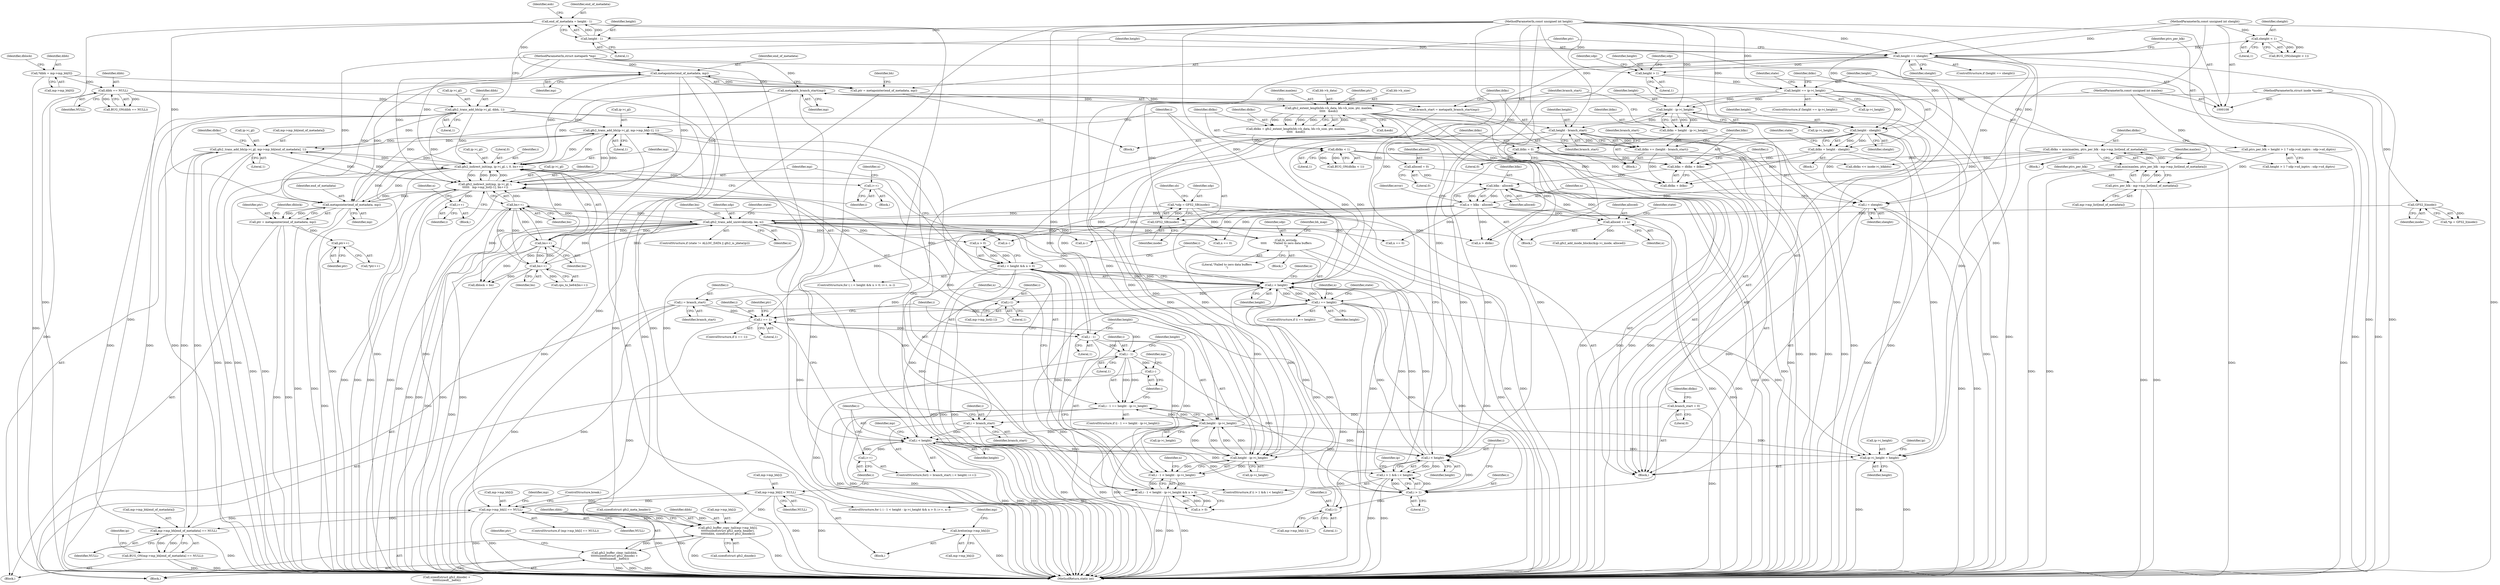 digraph "0_linux_64dd153c83743af81f20924c6343652d731eeecb@array" {
"1000490" [label="(Call,gfs2_trans_add_bh(ip->i_gl, mp->mp_bh[i-1], 1))"];
"1000555" [label="(Call,gfs2_trans_add_bh(ip->i_gl, mp->mp_bh[end_of_metadata], 1))"];
"1000490" [label="(Call,gfs2_trans_add_bh(ip->i_gl, mp->mp_bh[i-1], 1))"];
"1000380" [label="(Call,gfs2_indirect_init(mp, ip->i_gl, i, 0, bn++))"];
"1000289" [label="(Call,metapath_branch_start(mp))"];
"1000112" [label="(MethodParameterIn,struct metapath *mp)"];
"1000515" [label="(Call,gfs2_indirect_init(mp, ip->i_gl, i,\n\t\t\t\t\t\t   mp->mp_list[i-1], bn++))"];
"1000205" [label="(Call,metapointer(end_of_metadata, mp))"];
"1000167" [label="(Call,end_of_metadata = height - 1)"];
"1000169" [label="(Call,height - 1)"];
"1000114" [label="(MethodParameterIn,const unsigned int height)"];
"1000570" [label="(Call,metapointer(end_of_metadata, mp))"];
"1000191" [label="(Call,gfs2_trans_add_bh(ip->i_gl, dibh, 1))"];
"1000188" [label="(Call,dibh == NULL)"];
"1000134" [label="(Call,*dibh = mp->mp_bh[0])"];
"1000525" [label="(Call,i-1)"];
"1000504" [label="(Call,i < height)"];
"1000487" [label="(Call,i < height)"];
"1000484" [label="(Call,i > 1)"];
"1000391" [label="(Call,i - 1)"];
"1000364" [label="(Call,i - 1)"];
"1000376" [label="(Call,i++)"];
"1000343" [label="(Call,i == 1)"];
"1000473" [label="(Call,i = branch_start)"];
"1000445" [label="(Call,i < height)"];
"1000442" [label="(Call,i = branch_start)"];
"1000158" [label="(Call,branch_start = 0)"];
"1000293" [label="(Call,height - branch_start)"];
"1000282" [label="(Call,height - ip->i_height)"];
"1000261" [label="(Call,height == ip->i_height)"];
"1000240" [label="(Call,height > 1)"];
"1000198" [label="(Call,height == sheight)"];
"1000184" [label="(Call,sheight < 1)"];
"1000113" [label="(MethodParameterIn,const unsigned int sheight)"];
"1000287" [label="(Call,branch_start = metapath_branch_start(mp))"];
"1000448" [label="(Call,i++)"];
"1000394" [label="(Call,height - ip->i_height)"];
"1000367" [label="(Call,height - ip->i_height)"];
"1000531" [label="(Call,i == height)"];
"1000269" [label="(Call,height - sheight)"];
"1000301" [label="(Call,i = sheight)"];
"1000498" [label="(Call,i-1)"];
"1000511" [label="(Call,i++)"];
"1000528" [label="(Call,bn++)"];
"1000334" [label="(Call,gfs2_trans_add_unrevoke(sdp, bn, n))"];
"1000602" [label="(Call,fs_err(sdp,\n\t\t\t\t\t       \"Failed to zero data buffers\n\"))"];
"1000123" [label="(Call,*sdp = GFS2_SB(inode))"];
"1000125" [label="(Call,GFS2_SB(inode))"];
"1000120" [label="(Call,GFS2_I(inode))"];
"1000109" [label="(MethodParameterIn,struct inode *inode)"];
"1000387" [label="(Call,bn++)"];
"1000586" [label="(Call,bn++)"];
"1000307" [label="(Call,n = blks - alloced)"];
"1000309" [label="(Call,blks - alloced)"];
"1000296" [label="(Call,blks = dblks + iblks)"];
"1000229" [label="(Call,dblks < 1)"];
"1000215" [label="(Call,dblks = gfs2_extent_length(bh->b_data, bh->b_size, ptr, maxlen,\n\t\t\t\t\t   &eob))"];
"1000217" [label="(Call,gfs2_extent_length(bh->b_data, bh->b_size, ptr, maxlen,\n\t\t\t\t\t   &eob))"];
"1000203" [label="(Call,ptr = metapointer(end_of_metadata, mp))"];
"1000115" [label="(MethodParameterIn,const unsigned int maxlen)"];
"1000249" [label="(Call,dblks = min(maxlen, ptrs_per_blk - mp->mp_list[end_of_metadata]))"];
"1000251" [label="(Call,min(maxlen, ptrs_per_blk - mp->mp_list[end_of_metadata]))"];
"1000253" [label="(Call,ptrs_per_blk - mp->mp_list[end_of_metadata])"];
"1000237" [label="(Call,ptrs_per_blk = height > 1 ? sdp->sd_inptrs : sdp->sd_diptrs)"];
"1000291" [label="(Call,iblks += (height - branch_start))"];
"1000280" [label="(Call,iblks = height - ip->i_height)"];
"1000267" [label="(Call,iblks = height - sheight)"];
"1000154" [label="(Call,iblks = 0)"];
"1000150" [label="(Call,alloced = 0)"];
"1000324" [label="(Call,alloced += n)"];
"1000548" [label="(Call,mp->mp_bh[end_of_metadata] == NULL)"];
"1000452" [label="(Call,mp->mp_bh[i] == NULL)"];
"1000466" [label="(Call,mp->mp_bh[i] = NULL)"];
"1000402" [label="(Call,gfs2_buffer_copy_tail(mp->mp_bh[i],\n\t\t\t\t\t\tsizeof(struct gfs2_meta_header),\n\t\t\t\t\t\tdibh, sizeof(struct gfs2_dinode)))"];
"1000413" [label="(Call,gfs2_buffer_clear_tail(dibh,\n\t\t\t\t\t\tsizeof(struct gfs2_dinode) +\n\t\t\t\t\t\tsizeof(__be64)))"];
"1000363" [label="(Call,i - 1 < height - ip->i_height)"];
"1000362" [label="(Call,i - 1 < height - ip->i_height && n > 0)"];
"1000503" [label="(Call,i < height && n > 0)"];
"1000483" [label="(Call,i > 1 && i < height)"];
"1000390" [label="(Call,i - 1 == height - ip->i_height)"];
"1000400" [label="(Call,i--)"];
"1000460" [label="(Call,brelse(mp->mp_bh[i]))"];
"1000547" [label="(Call,BUG_ON(mp->mp_bh[end_of_metadata] == NULL))"];
"1000568" [label="(Call,ptr = metapointer(end_of_metadata, mp))"];
"1000583" [label="(Call,ptr++)"];
"1000614" [label="(Call,ip->i_height = height)"];
"1000241" [label="(Identifier,height)"];
"1000112" [label="(MethodParameterIn,struct metapath *mp)"];
"1000231" [label="(Literal,1)"];
"1000254" [label="(Identifier,ptrs_per_blk)"];
"1000498" [label="(Call,i-1)"];
"1000269" [label="(Call,height - sheight)"];
"1000229" [label="(Call,dblks < 1)"];
"1000603" [label="(Identifier,sdp)"];
"1000568" [label="(Call,ptr = metapointer(end_of_metadata, mp))"];
"1000585" [label="(Call,cpu_to_be64(bn++))"];
"1000482" [label="(ControlStructure,if (i > 1 && i < height))"];
"1000494" [label="(Call,mp->mp_bh[i-1])"];
"1000170" [label="(Identifier,height)"];
"1000114" [label="(MethodParameterIn,const unsigned int height)"];
"1000200" [label="(Identifier,sheight)"];
"1000452" [label="(Call,mp->mp_bh[i] == NULL)"];
"1000284" [label="(Call,ip->i_height)"];
"1000500" [label="(Literal,1)"];
"1000152" [label="(Literal,0)"];
"1000554" [label="(Identifier,NULL)"];
"1000118" [label="(Call,*ip = GFS2_I(inode))"];
"1000266" [label="(Block,)"];
"1000207" [label="(Identifier,mp)"];
"1000573" [label="(Call,dblock = bn)"];
"1000249" [label="(Call,dblks = min(maxlen, ptrs_per_blk - mp->mp_list[end_of_metadata]))"];
"1000442" [label="(Call,i = branch_start)"];
"1000484" [label="(Call,i > 1)"];
"1000262" [label="(Identifier,height)"];
"1000489" [label="(Identifier,height)"];
"1000225" [label="(Identifier,maxlen)"];
"1000547" [label="(Call,BUG_ON(mp->mp_bh[end_of_metadata] == NULL))"];
"1000344" [label="(Identifier,i)"];
"1000348" [label="(Identifier,ptr)"];
"1000544" [label="(Call,n > dblks)"];
"1000283" [label="(Identifier,height)"];
"1000491" [label="(Call,ip->i_gl)"];
"1000602" [label="(Call,fs_err(sdp,\n\t\t\t\t\t       \"Failed to zero data buffers\n\"))"];
"1000486" [label="(Literal,1)"];
"1000521" [label="(Call,mp->mp_list[i-1])"];
"1000614" [label="(Call,ip->i_height = height)"];
"1000487" [label="(Call,i < height)"];
"1000507" [label="(Call,n > 0)"];
"1000171" [label="(Literal,1)"];
"1000499" [label="(Identifier,i)"];
"1000463" [label="(Identifier,mp)"];
"1000278" [label="(Identifier,state)"];
"1000413" [label="(Call,gfs2_buffer_clear_tail(dibh,\n\t\t\t\t\t\tsizeof(struct gfs2_dinode) +\n\t\t\t\t\t\tsizeof(__be64)))"];
"1000199" [label="(Identifier,height)"];
"1000129" [label="(Identifier,sb)"];
"1000289" [label="(Call,metapath_branch_start(mp))"];
"1000618" [label="(Identifier,height)"];
"1000516" [label="(Identifier,mp)"];
"1000188" [label="(Call,dibh == NULL)"];
"1000455" [label="(Identifier,mp)"];
"1000123" [label="(Call,*sdp = GFS2_SB(inode))"];
"1000410" [label="(Identifier,dibh)"];
"1000305" [label="(Block,)"];
"1000134" [label="(Call,*dibh = mp->mp_bh[0])"];
"1000228" [label="(Call,BUG_ON(dblks < 1))"];
"1000472" [label="(Identifier,NULL)"];
"1000337" [label="(Identifier,n)"];
"1000309" [label="(Call,blks - alloced)"];
"1000478" [label="(Identifier,n)"];
"1000604" [label="(Literal,\"Failed to zero data buffers\n\")"];
"1000124" [label="(Identifier,sdp)"];
"1000120" [label="(Call,GFS2_I(inode))"];
"1000583" [label="(Call,ptr++)"];
"1000530" [label="(ControlStructure,if (i == height))"];
"1000271" [label="(Identifier,sheight)"];
"1000311" [label="(Identifier,alloced)"];
"1000381" [label="(Identifier,mp)"];
"1000343" [label="(Call,i == 1)"];
"1000292" [label="(Identifier,iblks)"];
"1000377" [label="(Identifier,i)"];
"1000445" [label="(Call,i < height)"];
"1000394" [label="(Call,height - ip->i_height)"];
"1000242" [label="(Literal,1)"];
"1000230" [label="(Identifier,dblks)"];
"1000505" [label="(Identifier,i)"];
"1000280" [label="(Call,iblks = height - ip->i_height)"];
"1000310" [label="(Identifier,blks)"];
"1000195" [label="(Identifier,dibh)"];
"1000116" [label="(Block,)"];
"1000450" [label="(Block,)"];
"1000403" [label="(Call,mp->mp_bh[i])"];
"1000393" [label="(Literal,1)"];
"1000474" [label="(Identifier,i)"];
"1000144" [label="(Identifier,dblock)"];
"1000529" [label="(Identifier,bn)"];
"1000446" [label="(Identifier,i)"];
"1000501" [label="(Literal,1)"];
"1000125" [label="(Call,GFS2_SB(inode))"];
"1000508" [label="(Identifier,n)"];
"1000303" [label="(Identifier,sheight)"];
"1000325" [label="(Identifier,alloced)"];
"1000451" [label="(ControlStructure,if (mp->mp_bh[i] == NULL))"];
"1000205" [label="(Call,metapointer(end_of_metadata, mp))"];
"1000313" [label="(Identifier,error)"];
"1000466" [label="(Call,mp->mp_bh[i] = NULL)"];
"1000203" [label="(Call,ptr = metapointer(end_of_metadata, mp))"];
"1000335" [label="(Identifier,sdp)"];
"1000226" [label="(Call,&eob)"];
"1000287" [label="(Call,branch_start = metapath_branch_start(mp))"];
"1000244" [label="(Identifier,sdp)"];
"1000555" [label="(Call,gfs2_trans_add_bh(ip->i_gl, mp->mp_bh[end_of_metadata], 1))"];
"1000190" [label="(Identifier,NULL)"];
"1000459" [label="(ControlStructure,break;)"];
"1000334" [label="(Call,gfs2_trans_add_unrevoke(sdp, bn, n))"];
"1000261" [label="(Call,height == ip->i_height)"];
"1000469" [label="(Identifier,mp)"];
"1000473" [label="(Call,i = branch_start)"];
"1000533" [label="(Identifier,height)"];
"1000490" [label="(Call,gfs2_trans_add_bh(ip->i_gl, mp->mp_bh[i-1], 1))"];
"1000302" [label="(Identifier,i)"];
"1000538" [label="(Call,n == 0)"];
"1000606" [label="(Identifier,bh_map)"];
"1000644" [label="(Call,dblks << inode->i_blkbits)"];
"1000308" [label="(Identifier,n)"];
"1000216" [label="(Identifier,dblks)"];
"1000475" [label="(Identifier,branch_start)"];
"1000247" [label="(Identifier,sdp)"];
"1000526" [label="(Identifier,i)"];
"1000184" [label="(Call,sheight < 1)"];
"1000291" [label="(Call,iblks += (height - branch_start))"];
"1000367" [label="(Call,height - ip->i_height)"];
"1000175" [label="(Identifier,eob)"];
"1000238" [label="(Identifier,ptrs_per_blk)"];
"1000535" [label="(Identifier,state)"];
"1000250" [label="(Identifier,dblks)"];
"1000504" [label="(Call,i < height)"];
"1000376" [label="(Call,i++)"];
"1000460" [label="(Call,brelse(mp->mp_bh[i]))"];
"1000582" [label="(Call,*ptr++)"];
"1000268" [label="(Identifier,iblks)"];
"1000532" [label="(Identifier,i)"];
"1000191" [label="(Call,gfs2_trans_add_bh(ip->i_gl, dibh, 1))"];
"1000301" [label="(Call,i = sheight)"];
"1000392" [label="(Identifier,i)"];
"1000441" [label="(ControlStructure,for(i = branch_start; i < height; i++))"];
"1000260" [label="(ControlStructure,if (height == ip->i_height))"];
"1000273" [label="(Identifier,state)"];
"1000389" [label="(ControlStructure,if (i - 1 == height - ip->i_height))"];
"1000345" [label="(Literal,1)"];
"1000288" [label="(Identifier,branch_start)"];
"1000380" [label="(Call,gfs2_indirect_init(mp, ip->i_gl, i, 0, bn++))"];
"1000395" [label="(Identifier,height)"];
"1000183" [label="(Call,BUG_ON(sheight < 1))"];
"1000601" [label="(Block,)"];
"1000251" [label="(Call,min(maxlen, ptrs_per_blk - mp->mp_list[end_of_metadata]))"];
"1000307" [label="(Call,n = blks - alloced)"];
"1000587" [label="(Identifier,bn)"];
"1000126" [label="(Identifier,inode)"];
"1000324" [label="(Call,alloced += n)"];
"1000414" [label="(Identifier,dibh)"];
"1000270" [label="(Identifier,height)"];
"1000375" [label="(Block,)"];
"1000192" [label="(Call,ip->i_gl)"];
"1000615" [label="(Call,ip->i_height)"];
"1000363" [label="(Call,i - 1 < height - ip->i_height)"];
"1000444" [label="(Identifier,branch_start)"];
"1000458" [label="(Identifier,NULL)"];
"1000385" [label="(Identifier,i)"];
"1000520" [label="(Identifier,i)"];
"1000158" [label="(Call,branch_start = 0)"];
"1000569" [label="(Identifier,ptr)"];
"1000198" [label="(Call,height == sheight)"];
"1000622" [label="(Identifier,ip)"];
"1000364" [label="(Call,i - 1)"];
"1000154" [label="(Call,iblks = 0)"];
"1000186" [label="(Literal,1)"];
"1000109" [label="(MethodParameterIn,struct inode *inode)"];
"1000400" [label="(Call,i--)"];
"1000512" [label="(Identifier,i)"];
"1000379" [label="(Identifier,n)"];
"1000566" [label="(Identifier,dblks)"];
"1000366" [label="(Literal,1)"];
"1000215" [label="(Call,dblks = gfs2_extent_length(bh->b_data, bh->b_size, ptr, maxlen,\n\t\t\t\t\t   &eob))"];
"1000330" [label="(Identifier,state)"];
"1000362" [label="(Call,i - 1 < height - ip->i_height && n > 0)"];
"1000411" [label="(Call,sizeof(struct gfs2_dinode))"];
"1000326" [label="(Identifier,n)"];
"1000267" [label="(Call,iblks = height - sheight)"];
"1000368" [label="(Identifier,height)"];
"1000339" [label="(Identifier,state)"];
"1000453" [label="(Call,mp->mp_bh[i])"];
"1000391" [label="(Call,i - 1)"];
"1000492" [label="(Identifier,ip)"];
"1000511" [label="(Call,i++)"];
"1000167" [label="(Call,end_of_metadata = height - 1)"];
"1000121" [label="(Identifier,inode)"];
"1000217" [label="(Call,gfs2_extent_length(bh->b_data, bh->b_size, ptr, maxlen,\n\t\t\t\t\t   &eob))"];
"1000548" [label="(Call,mp->mp_bh[end_of_metadata] == NULL)"];
"1000619" [label="(Call,gfs2_add_inode_blocks(&ip->i_inode, alloced))"];
"1000295" [label="(Identifier,branch_start)"];
"1000185" [label="(Identifier,sheight)"];
"1000539" [label="(Identifier,n)"];
"1000549" [label="(Call,mp->mp_bh[end_of_metadata])"];
"1000556" [label="(Call,ip->i_gl)"];
"1000155" [label="(Identifier,iblks)"];
"1000204" [label="(Identifier,ptr)"];
"1000135" [label="(Identifier,dibh)"];
"1000201" [label="(Block,)"];
"1000239" [label="(Call,height > 1 ? sdp->sd_inptrs : sdp->sd_diptrs)"];
"1000382" [label="(Call,ip->i_gl)"];
"1000189" [label="(Identifier,dibh)"];
"1000399" [label="(Block,)"];
"1000168" [label="(Identifier,end_of_metadata)"];
"1000390" [label="(Call,i - 1 == height - ip->i_height)"];
"1000297" [label="(Identifier,blks)"];
"1000298" [label="(Call,dblks + iblks)"];
"1000572" [label="(Identifier,mp)"];
"1000290" [label="(Identifier,mp)"];
"1000653" [label="(MethodReturn,static int)"];
"1000531" [label="(Call,i == height)"];
"1000197" [label="(ControlStructure,if (height == sheight))"];
"1000281" [label="(Identifier,iblks)"];
"1000276" [label="(Block,)"];
"1000401" [label="(Identifier,i)"];
"1000373" [label="(Identifier,n)"];
"1000586" [label="(Call,bn++)"];
"1000169" [label="(Call,height - 1)"];
"1000525" [label="(Call,i-1)"];
"1000559" [label="(Call,mp->mp_bh[end_of_metadata])"];
"1000113" [label="(MethodParameterIn,const unsigned int sheight)"];
"1000296" [label="(Call,blks = dblks + iblks)"];
"1000237" [label="(Call,ptrs_per_blk = height > 1 ? sdp->sd_inptrs : sdp->sd_diptrs)"];
"1000513" [label="(Call,n--)"];
"1000263" [label="(Call,ip->i_height)"];
"1000388" [label="(Identifier,bn)"];
"1000415" [label="(Call,sizeof(struct gfs2_dinode) +\n\t\t\t\t\t\tsizeof(__be64))"];
"1000485" [label="(Identifier,i)"];
"1000570" [label="(Call,metapointer(end_of_metadata, mp))"];
"1000293" [label="(Call,height - branch_start)"];
"1000218" [label="(Call,bh->b_data)"];
"1000448" [label="(Call,i++)"];
"1000571" [label="(Identifier,end_of_metadata)"];
"1000206" [label="(Identifier,end_of_metadata)"];
"1000160" [label="(Literal,0)"];
"1000187" [label="(Call,BUG_ON(dibh == NULL))"];
"1000387" [label="(Call,bn++)"];
"1000488" [label="(Identifier,i)"];
"1000327" [label="(ControlStructure,if (state != ALLOC_DATA || gfs2_is_jdata(ip)))"];
"1000365" [label="(Identifier,i)"];
"1000527" [label="(Literal,1)"];
"1000336" [label="(Identifier,bn)"];
"1000386" [label="(Literal,0)"];
"1000514" [label="(Identifier,n)"];
"1000502" [label="(ControlStructure,for (; i < height && n > 0; i++, n--))"];
"1000361" [label="(ControlStructure,for (; i - 1 < height - ip->i_height && n > 0; i++, n--))"];
"1000564" [label="(Literal,1)"];
"1000517" [label="(Call,ip->i_gl)"];
"1000252" [label="(Identifier,maxlen)"];
"1000224" [label="(Identifier,ptr)"];
"1000221" [label="(Call,bh->b_size)"];
"1000294" [label="(Identifier,height)"];
"1000209" [label="(Identifier,bh)"];
"1000408" [label="(Call,sizeof(struct gfs2_meta_header))"];
"1000447" [label="(Identifier,height)"];
"1000342" [label="(ControlStructure,if (i == 1))"];
"1000151" [label="(Identifier,alloced)"];
"1000369" [label="(Call,ip->i_height)"];
"1000461" [label="(Call,mp->mp_bh[i])"];
"1000557" [label="(Identifier,ip)"];
"1000150" [label="(Call,alloced = 0)"];
"1000136" [label="(Call,mp->mp_bh[0])"];
"1000253" [label="(Call,ptrs_per_blk - mp->mp_list[end_of_metadata])"];
"1000584" [label="(Identifier,ptr)"];
"1000372" [label="(Call,n > 0)"];
"1000503" [label="(Call,i < height && n > 0)"];
"1000506" [label="(Identifier,height)"];
"1000236" [label="(Block,)"];
"1000477" [label="(Call,n == 0)"];
"1000115" [label="(MethodParameterIn,const unsigned int maxlen)"];
"1000240" [label="(Call,height > 1)"];
"1000396" [label="(Call,ip->i_height)"];
"1000449" [label="(Identifier,i)"];
"1000510" [label="(Block,)"];
"1000467" [label="(Call,mp->mp_bh[i])"];
"1000340" [label="(Block,)"];
"1000402" [label="(Call,gfs2_buffer_copy_tail(mp->mp_bh[i],\n\t\t\t\t\t\tsizeof(struct gfs2_meta_header),\n\t\t\t\t\t\tdibh, sizeof(struct gfs2_dinode)))"];
"1000483" [label="(Call,i > 1 && i < height)"];
"1000574" [label="(Identifier,dblock)"];
"1000282" [label="(Call,height - ip->i_height)"];
"1000156" [label="(Literal,0)"];
"1000515" [label="(Call,gfs2_indirect_init(mp, ip->i_gl, i,\n\t\t\t\t\t\t   mp->mp_list[i-1], bn++))"];
"1000196" [label="(Literal,1)"];
"1000378" [label="(Call,n--)"];
"1000528" [label="(Call,bn++)"];
"1000421" [label="(Identifier,ptr)"];
"1000405" [label="(Identifier,mp)"];
"1000159" [label="(Identifier,branch_start)"];
"1000255" [label="(Call,mp->mp_list[end_of_metadata])"];
"1000443" [label="(Identifier,i)"];
"1000163" [label="(Identifier,dblks)"];
"1000490" -> "1000482"  [label="AST: "];
"1000490" -> "1000501"  [label="CFG: "];
"1000491" -> "1000490"  [label="AST: "];
"1000494" -> "1000490"  [label="AST: "];
"1000501" -> "1000490"  [label="AST: "];
"1000505" -> "1000490"  [label="CFG: "];
"1000490" -> "1000653"  [label="DDG: "];
"1000490" -> "1000653"  [label="DDG: "];
"1000490" -> "1000653"  [label="DDG: "];
"1000490" -> "1000380"  [label="DDG: "];
"1000555" -> "1000490"  [label="DDG: "];
"1000380" -> "1000490"  [label="DDG: "];
"1000515" -> "1000490"  [label="DDG: "];
"1000191" -> "1000490"  [label="DDG: "];
"1000490" -> "1000515"  [label="DDG: "];
"1000490" -> "1000555"  [label="DDG: "];
"1000555" -> "1000340"  [label="AST: "];
"1000555" -> "1000564"  [label="CFG: "];
"1000556" -> "1000555"  [label="AST: "];
"1000559" -> "1000555"  [label="AST: "];
"1000564" -> "1000555"  [label="AST: "];
"1000566" -> "1000555"  [label="CFG: "];
"1000555" -> "1000653"  [label="DDG: "];
"1000555" -> "1000653"  [label="DDG: "];
"1000555" -> "1000653"  [label="DDG: "];
"1000555" -> "1000380"  [label="DDG: "];
"1000555" -> "1000515"  [label="DDG: "];
"1000555" -> "1000548"  [label="DDG: "];
"1000380" -> "1000555"  [label="DDG: "];
"1000515" -> "1000555"  [label="DDG: "];
"1000191" -> "1000555"  [label="DDG: "];
"1000548" -> "1000555"  [label="DDG: "];
"1000380" -> "1000361"  [label="AST: "];
"1000380" -> "1000387"  [label="CFG: "];
"1000381" -> "1000380"  [label="AST: "];
"1000382" -> "1000380"  [label="AST: "];
"1000385" -> "1000380"  [label="AST: "];
"1000386" -> "1000380"  [label="AST: "];
"1000387" -> "1000380"  [label="AST: "];
"1000377" -> "1000380"  [label="CFG: "];
"1000380" -> "1000653"  [label="DDG: "];
"1000380" -> "1000653"  [label="DDG: "];
"1000380" -> "1000653"  [label="DDG: "];
"1000380" -> "1000376"  [label="DDG: "];
"1000289" -> "1000380"  [label="DDG: "];
"1000515" -> "1000380"  [label="DDG: "];
"1000515" -> "1000380"  [label="DDG: "];
"1000205" -> "1000380"  [label="DDG: "];
"1000570" -> "1000380"  [label="DDG: "];
"1000112" -> "1000380"  [label="DDG: "];
"1000191" -> "1000380"  [label="DDG: "];
"1000364" -> "1000380"  [label="DDG: "];
"1000387" -> "1000380"  [label="DDG: "];
"1000380" -> "1000515"  [label="DDG: "];
"1000380" -> "1000515"  [label="DDG: "];
"1000380" -> "1000570"  [label="DDG: "];
"1000289" -> "1000287"  [label="AST: "];
"1000289" -> "1000290"  [label="CFG: "];
"1000290" -> "1000289"  [label="AST: "];
"1000287" -> "1000289"  [label="CFG: "];
"1000289" -> "1000653"  [label="DDG: "];
"1000289" -> "1000287"  [label="DDG: "];
"1000112" -> "1000289"  [label="DDG: "];
"1000289" -> "1000515"  [label="DDG: "];
"1000289" -> "1000570"  [label="DDG: "];
"1000112" -> "1000108"  [label="AST: "];
"1000112" -> "1000653"  [label="DDG: "];
"1000112" -> "1000205"  [label="DDG: "];
"1000112" -> "1000515"  [label="DDG: "];
"1000112" -> "1000570"  [label="DDG: "];
"1000515" -> "1000502"  [label="AST: "];
"1000515" -> "1000528"  [label="CFG: "];
"1000516" -> "1000515"  [label="AST: "];
"1000517" -> "1000515"  [label="AST: "];
"1000520" -> "1000515"  [label="AST: "];
"1000521" -> "1000515"  [label="AST: "];
"1000528" -> "1000515"  [label="AST: "];
"1000512" -> "1000515"  [label="CFG: "];
"1000515" -> "1000653"  [label="DDG: "];
"1000515" -> "1000653"  [label="DDG: "];
"1000515" -> "1000653"  [label="DDG: "];
"1000515" -> "1000653"  [label="DDG: "];
"1000515" -> "1000511"  [label="DDG: "];
"1000205" -> "1000515"  [label="DDG: "];
"1000570" -> "1000515"  [label="DDG: "];
"1000191" -> "1000515"  [label="DDG: "];
"1000525" -> "1000515"  [label="DDG: "];
"1000528" -> "1000515"  [label="DDG: "];
"1000515" -> "1000570"  [label="DDG: "];
"1000205" -> "1000203"  [label="AST: "];
"1000205" -> "1000207"  [label="CFG: "];
"1000206" -> "1000205"  [label="AST: "];
"1000207" -> "1000205"  [label="AST: "];
"1000203" -> "1000205"  [label="CFG: "];
"1000205" -> "1000653"  [label="DDG: "];
"1000205" -> "1000653"  [label="DDG: "];
"1000205" -> "1000203"  [label="DDG: "];
"1000205" -> "1000203"  [label="DDG: "];
"1000167" -> "1000205"  [label="DDG: "];
"1000205" -> "1000570"  [label="DDG: "];
"1000205" -> "1000570"  [label="DDG: "];
"1000167" -> "1000116"  [label="AST: "];
"1000167" -> "1000169"  [label="CFG: "];
"1000168" -> "1000167"  [label="AST: "];
"1000169" -> "1000167"  [label="AST: "];
"1000175" -> "1000167"  [label="CFG: "];
"1000167" -> "1000653"  [label="DDG: "];
"1000167" -> "1000653"  [label="DDG: "];
"1000169" -> "1000167"  [label="DDG: "];
"1000169" -> "1000167"  [label="DDG: "];
"1000167" -> "1000570"  [label="DDG: "];
"1000169" -> "1000171"  [label="CFG: "];
"1000170" -> "1000169"  [label="AST: "];
"1000171" -> "1000169"  [label="AST: "];
"1000114" -> "1000169"  [label="DDG: "];
"1000169" -> "1000198"  [label="DDG: "];
"1000114" -> "1000108"  [label="AST: "];
"1000114" -> "1000653"  [label="DDG: "];
"1000114" -> "1000198"  [label="DDG: "];
"1000114" -> "1000240"  [label="DDG: "];
"1000114" -> "1000261"  [label="DDG: "];
"1000114" -> "1000269"  [label="DDG: "];
"1000114" -> "1000282"  [label="DDG: "];
"1000114" -> "1000293"  [label="DDG: "];
"1000114" -> "1000367"  [label="DDG: "];
"1000114" -> "1000394"  [label="DDG: "];
"1000114" -> "1000445"  [label="DDG: "];
"1000114" -> "1000487"  [label="DDG: "];
"1000114" -> "1000504"  [label="DDG: "];
"1000114" -> "1000531"  [label="DDG: "];
"1000114" -> "1000614"  [label="DDG: "];
"1000570" -> "1000568"  [label="AST: "];
"1000570" -> "1000572"  [label="CFG: "];
"1000571" -> "1000570"  [label="AST: "];
"1000572" -> "1000570"  [label="AST: "];
"1000568" -> "1000570"  [label="CFG: "];
"1000570" -> "1000653"  [label="DDG: "];
"1000570" -> "1000653"  [label="DDG: "];
"1000570" -> "1000568"  [label="DDG: "];
"1000570" -> "1000568"  [label="DDG: "];
"1000191" -> "1000116"  [label="AST: "];
"1000191" -> "1000196"  [label="CFG: "];
"1000192" -> "1000191"  [label="AST: "];
"1000195" -> "1000191"  [label="AST: "];
"1000196" -> "1000191"  [label="AST: "];
"1000199" -> "1000191"  [label="CFG: "];
"1000191" -> "1000653"  [label="DDG: "];
"1000191" -> "1000653"  [label="DDG: "];
"1000191" -> "1000653"  [label="DDG: "];
"1000188" -> "1000191"  [label="DDG: "];
"1000191" -> "1000402"  [label="DDG: "];
"1000188" -> "1000187"  [label="AST: "];
"1000188" -> "1000190"  [label="CFG: "];
"1000189" -> "1000188"  [label="AST: "];
"1000190" -> "1000188"  [label="AST: "];
"1000187" -> "1000188"  [label="CFG: "];
"1000188" -> "1000653"  [label="DDG: "];
"1000188" -> "1000187"  [label="DDG: "];
"1000188" -> "1000187"  [label="DDG: "];
"1000134" -> "1000188"  [label="DDG: "];
"1000188" -> "1000452"  [label="DDG: "];
"1000188" -> "1000548"  [label="DDG: "];
"1000134" -> "1000116"  [label="AST: "];
"1000134" -> "1000136"  [label="CFG: "];
"1000135" -> "1000134"  [label="AST: "];
"1000136" -> "1000134"  [label="AST: "];
"1000144" -> "1000134"  [label="CFG: "];
"1000134" -> "1000653"  [label="DDG: "];
"1000525" -> "1000521"  [label="AST: "];
"1000525" -> "1000527"  [label="CFG: "];
"1000526" -> "1000525"  [label="AST: "];
"1000527" -> "1000525"  [label="AST: "];
"1000521" -> "1000525"  [label="CFG: "];
"1000504" -> "1000525"  [label="DDG: "];
"1000504" -> "1000503"  [label="AST: "];
"1000504" -> "1000506"  [label="CFG: "];
"1000505" -> "1000504"  [label="AST: "];
"1000506" -> "1000504"  [label="AST: "];
"1000508" -> "1000504"  [label="CFG: "];
"1000503" -> "1000504"  [label="CFG: "];
"1000504" -> "1000503"  [label="DDG: "];
"1000504" -> "1000503"  [label="DDG: "];
"1000487" -> "1000504"  [label="DDG: "];
"1000487" -> "1000504"  [label="DDG: "];
"1000498" -> "1000504"  [label="DDG: "];
"1000511" -> "1000504"  [label="DDG: "];
"1000484" -> "1000504"  [label="DDG: "];
"1000531" -> "1000504"  [label="DDG: "];
"1000445" -> "1000504"  [label="DDG: "];
"1000198" -> "1000504"  [label="DDG: "];
"1000269" -> "1000504"  [label="DDG: "];
"1000394" -> "1000504"  [label="DDG: "];
"1000293" -> "1000504"  [label="DDG: "];
"1000504" -> "1000531"  [label="DDG: "];
"1000504" -> "1000531"  [label="DDG: "];
"1000487" -> "1000483"  [label="AST: "];
"1000487" -> "1000489"  [label="CFG: "];
"1000488" -> "1000487"  [label="AST: "];
"1000489" -> "1000487"  [label="AST: "];
"1000483" -> "1000487"  [label="CFG: "];
"1000487" -> "1000483"  [label="DDG: "];
"1000487" -> "1000483"  [label="DDG: "];
"1000484" -> "1000487"  [label="DDG: "];
"1000531" -> "1000487"  [label="DDG: "];
"1000293" -> "1000487"  [label="DDG: "];
"1000445" -> "1000487"  [label="DDG: "];
"1000198" -> "1000487"  [label="DDG: "];
"1000269" -> "1000487"  [label="DDG: "];
"1000394" -> "1000487"  [label="DDG: "];
"1000487" -> "1000498"  [label="DDG: "];
"1000484" -> "1000483"  [label="AST: "];
"1000484" -> "1000486"  [label="CFG: "];
"1000485" -> "1000484"  [label="AST: "];
"1000486" -> "1000484"  [label="AST: "];
"1000488" -> "1000484"  [label="CFG: "];
"1000483" -> "1000484"  [label="CFG: "];
"1000484" -> "1000483"  [label="DDG: "];
"1000484" -> "1000483"  [label="DDG: "];
"1000391" -> "1000484"  [label="DDG: "];
"1000473" -> "1000484"  [label="DDG: "];
"1000445" -> "1000484"  [label="DDG: "];
"1000301" -> "1000484"  [label="DDG: "];
"1000531" -> "1000484"  [label="DDG: "];
"1000484" -> "1000498"  [label="DDG: "];
"1000391" -> "1000390"  [label="AST: "];
"1000391" -> "1000393"  [label="CFG: "];
"1000392" -> "1000391"  [label="AST: "];
"1000393" -> "1000391"  [label="AST: "];
"1000395" -> "1000391"  [label="CFG: "];
"1000391" -> "1000653"  [label="DDG: "];
"1000391" -> "1000343"  [label="DDG: "];
"1000391" -> "1000390"  [label="DDG: "];
"1000391" -> "1000390"  [label="DDG: "];
"1000364" -> "1000391"  [label="DDG: "];
"1000391" -> "1000400"  [label="DDG: "];
"1000364" -> "1000363"  [label="AST: "];
"1000364" -> "1000366"  [label="CFG: "];
"1000365" -> "1000364"  [label="AST: "];
"1000366" -> "1000364"  [label="AST: "];
"1000368" -> "1000364"  [label="CFG: "];
"1000364" -> "1000363"  [label="DDG: "];
"1000364" -> "1000363"  [label="DDG: "];
"1000376" -> "1000364"  [label="DDG: "];
"1000343" -> "1000364"  [label="DDG: "];
"1000376" -> "1000375"  [label="AST: "];
"1000376" -> "1000377"  [label="CFG: "];
"1000377" -> "1000376"  [label="AST: "];
"1000379" -> "1000376"  [label="CFG: "];
"1000343" -> "1000342"  [label="AST: "];
"1000343" -> "1000345"  [label="CFG: "];
"1000344" -> "1000343"  [label="AST: "];
"1000345" -> "1000343"  [label="AST: "];
"1000348" -> "1000343"  [label="CFG: "];
"1000365" -> "1000343"  [label="CFG: "];
"1000343" -> "1000653"  [label="DDG: "];
"1000473" -> "1000343"  [label="DDG: "];
"1000445" -> "1000343"  [label="DDG: "];
"1000301" -> "1000343"  [label="DDG: "];
"1000531" -> "1000343"  [label="DDG: "];
"1000473" -> "1000399"  [label="AST: "];
"1000473" -> "1000475"  [label="CFG: "];
"1000474" -> "1000473"  [label="AST: "];
"1000475" -> "1000473"  [label="AST: "];
"1000478" -> "1000473"  [label="CFG: "];
"1000473" -> "1000653"  [label="DDG: "];
"1000473" -> "1000653"  [label="DDG: "];
"1000445" -> "1000441"  [label="AST: "];
"1000445" -> "1000447"  [label="CFG: "];
"1000446" -> "1000445"  [label="AST: "];
"1000447" -> "1000445"  [label="AST: "];
"1000455" -> "1000445"  [label="CFG: "];
"1000474" -> "1000445"  [label="CFG: "];
"1000445" -> "1000653"  [label="DDG: "];
"1000445" -> "1000653"  [label="DDG: "];
"1000445" -> "1000653"  [label="DDG: "];
"1000445" -> "1000367"  [label="DDG: "];
"1000442" -> "1000445"  [label="DDG: "];
"1000448" -> "1000445"  [label="DDG: "];
"1000394" -> "1000445"  [label="DDG: "];
"1000445" -> "1000448"  [label="DDG: "];
"1000445" -> "1000483"  [label="DDG: "];
"1000445" -> "1000614"  [label="DDG: "];
"1000442" -> "1000441"  [label="AST: "];
"1000442" -> "1000444"  [label="CFG: "];
"1000443" -> "1000442"  [label="AST: "];
"1000444" -> "1000442"  [label="AST: "];
"1000446" -> "1000442"  [label="CFG: "];
"1000442" -> "1000653"  [label="DDG: "];
"1000158" -> "1000442"  [label="DDG: "];
"1000293" -> "1000442"  [label="DDG: "];
"1000158" -> "1000116"  [label="AST: "];
"1000158" -> "1000160"  [label="CFG: "];
"1000159" -> "1000158"  [label="AST: "];
"1000160" -> "1000158"  [label="AST: "];
"1000163" -> "1000158"  [label="CFG: "];
"1000158" -> "1000653"  [label="DDG: "];
"1000293" -> "1000291"  [label="AST: "];
"1000293" -> "1000295"  [label="CFG: "];
"1000294" -> "1000293"  [label="AST: "];
"1000295" -> "1000293"  [label="AST: "];
"1000291" -> "1000293"  [label="CFG: "];
"1000293" -> "1000653"  [label="DDG: "];
"1000293" -> "1000653"  [label="DDG: "];
"1000293" -> "1000291"  [label="DDG: "];
"1000293" -> "1000291"  [label="DDG: "];
"1000282" -> "1000293"  [label="DDG: "];
"1000287" -> "1000293"  [label="DDG: "];
"1000293" -> "1000367"  [label="DDG: "];
"1000293" -> "1000614"  [label="DDG: "];
"1000282" -> "1000280"  [label="AST: "];
"1000282" -> "1000284"  [label="CFG: "];
"1000283" -> "1000282"  [label="AST: "];
"1000284" -> "1000282"  [label="AST: "];
"1000280" -> "1000282"  [label="CFG: "];
"1000282" -> "1000653"  [label="DDG: "];
"1000282" -> "1000280"  [label="DDG: "];
"1000282" -> "1000280"  [label="DDG: "];
"1000261" -> "1000282"  [label="DDG: "];
"1000261" -> "1000282"  [label="DDG: "];
"1000282" -> "1000367"  [label="DDG: "];
"1000261" -> "1000260"  [label="AST: "];
"1000261" -> "1000263"  [label="CFG: "];
"1000262" -> "1000261"  [label="AST: "];
"1000263" -> "1000261"  [label="AST: "];
"1000268" -> "1000261"  [label="CFG: "];
"1000278" -> "1000261"  [label="CFG: "];
"1000261" -> "1000653"  [label="DDG: "];
"1000261" -> "1000653"  [label="DDG: "];
"1000240" -> "1000261"  [label="DDG: "];
"1000261" -> "1000269"  [label="DDG: "];
"1000261" -> "1000367"  [label="DDG: "];
"1000240" -> "1000239"  [label="AST: "];
"1000240" -> "1000242"  [label="CFG: "];
"1000241" -> "1000240"  [label="AST: "];
"1000242" -> "1000240"  [label="AST: "];
"1000244" -> "1000240"  [label="CFG: "];
"1000247" -> "1000240"  [label="CFG: "];
"1000198" -> "1000240"  [label="DDG: "];
"1000198" -> "1000197"  [label="AST: "];
"1000198" -> "1000200"  [label="CFG: "];
"1000199" -> "1000198"  [label="AST: "];
"1000200" -> "1000198"  [label="AST: "];
"1000204" -> "1000198"  [label="CFG: "];
"1000238" -> "1000198"  [label="CFG: "];
"1000198" -> "1000653"  [label="DDG: "];
"1000198" -> "1000653"  [label="DDG: "];
"1000184" -> "1000198"  [label="DDG: "];
"1000113" -> "1000198"  [label="DDG: "];
"1000198" -> "1000269"  [label="DDG: "];
"1000198" -> "1000301"  [label="DDG: "];
"1000198" -> "1000367"  [label="DDG: "];
"1000198" -> "1000614"  [label="DDG: "];
"1000184" -> "1000183"  [label="AST: "];
"1000184" -> "1000186"  [label="CFG: "];
"1000185" -> "1000184"  [label="AST: "];
"1000186" -> "1000184"  [label="AST: "];
"1000183" -> "1000184"  [label="CFG: "];
"1000184" -> "1000183"  [label="DDG: "];
"1000184" -> "1000183"  [label="DDG: "];
"1000113" -> "1000184"  [label="DDG: "];
"1000113" -> "1000108"  [label="AST: "];
"1000113" -> "1000653"  [label="DDG: "];
"1000113" -> "1000269"  [label="DDG: "];
"1000113" -> "1000301"  [label="DDG: "];
"1000287" -> "1000276"  [label="AST: "];
"1000288" -> "1000287"  [label="AST: "];
"1000292" -> "1000287"  [label="CFG: "];
"1000287" -> "1000653"  [label="DDG: "];
"1000448" -> "1000441"  [label="AST: "];
"1000448" -> "1000449"  [label="CFG: "];
"1000449" -> "1000448"  [label="AST: "];
"1000446" -> "1000448"  [label="CFG: "];
"1000394" -> "1000390"  [label="AST: "];
"1000394" -> "1000396"  [label="CFG: "];
"1000395" -> "1000394"  [label="AST: "];
"1000396" -> "1000394"  [label="AST: "];
"1000390" -> "1000394"  [label="CFG: "];
"1000394" -> "1000653"  [label="DDG: "];
"1000394" -> "1000653"  [label="DDG: "];
"1000394" -> "1000367"  [label="DDG: "];
"1000394" -> "1000367"  [label="DDG: "];
"1000394" -> "1000390"  [label="DDG: "];
"1000394" -> "1000390"  [label="DDG: "];
"1000367" -> "1000394"  [label="DDG: "];
"1000367" -> "1000394"  [label="DDG: "];
"1000394" -> "1000614"  [label="DDG: "];
"1000367" -> "1000363"  [label="AST: "];
"1000367" -> "1000369"  [label="CFG: "];
"1000368" -> "1000367"  [label="AST: "];
"1000369" -> "1000367"  [label="AST: "];
"1000363" -> "1000367"  [label="CFG: "];
"1000367" -> "1000363"  [label="DDG: "];
"1000367" -> "1000363"  [label="DDG: "];
"1000531" -> "1000367"  [label="DDG: "];
"1000269" -> "1000367"  [label="DDG: "];
"1000531" -> "1000530"  [label="AST: "];
"1000531" -> "1000533"  [label="CFG: "];
"1000532" -> "1000531"  [label="AST: "];
"1000533" -> "1000531"  [label="AST: "];
"1000535" -> "1000531"  [label="CFG: "];
"1000539" -> "1000531"  [label="CFG: "];
"1000531" -> "1000653"  [label="DDG: "];
"1000531" -> "1000653"  [label="DDG: "];
"1000531" -> "1000653"  [label="DDG: "];
"1000531" -> "1000614"  [label="DDG: "];
"1000269" -> "1000267"  [label="AST: "];
"1000269" -> "1000271"  [label="CFG: "];
"1000270" -> "1000269"  [label="AST: "];
"1000271" -> "1000269"  [label="AST: "];
"1000267" -> "1000269"  [label="CFG: "];
"1000269" -> "1000653"  [label="DDG: "];
"1000269" -> "1000267"  [label="DDG: "];
"1000269" -> "1000267"  [label="DDG: "];
"1000269" -> "1000301"  [label="DDG: "];
"1000269" -> "1000614"  [label="DDG: "];
"1000301" -> "1000116"  [label="AST: "];
"1000301" -> "1000303"  [label="CFG: "];
"1000302" -> "1000301"  [label="AST: "];
"1000303" -> "1000301"  [label="AST: "];
"1000308" -> "1000301"  [label="CFG: "];
"1000301" -> "1000653"  [label="DDG: "];
"1000301" -> "1000653"  [label="DDG: "];
"1000498" -> "1000494"  [label="AST: "];
"1000498" -> "1000500"  [label="CFG: "];
"1000499" -> "1000498"  [label="AST: "];
"1000500" -> "1000498"  [label="AST: "];
"1000494" -> "1000498"  [label="CFG: "];
"1000511" -> "1000510"  [label="AST: "];
"1000511" -> "1000512"  [label="CFG: "];
"1000512" -> "1000511"  [label="AST: "];
"1000514" -> "1000511"  [label="CFG: "];
"1000528" -> "1000529"  [label="CFG: "];
"1000529" -> "1000528"  [label="AST: "];
"1000528" -> "1000653"  [label="DDG: "];
"1000528" -> "1000334"  [label="DDG: "];
"1000528" -> "1000387"  [label="DDG: "];
"1000334" -> "1000528"  [label="DDG: "];
"1000387" -> "1000528"  [label="DDG: "];
"1000586" -> "1000528"  [label="DDG: "];
"1000528" -> "1000573"  [label="DDG: "];
"1000528" -> "1000586"  [label="DDG: "];
"1000334" -> "1000327"  [label="AST: "];
"1000334" -> "1000337"  [label="CFG: "];
"1000335" -> "1000334"  [label="AST: "];
"1000336" -> "1000334"  [label="AST: "];
"1000337" -> "1000334"  [label="AST: "];
"1000339" -> "1000334"  [label="CFG: "];
"1000334" -> "1000653"  [label="DDG: "];
"1000334" -> "1000653"  [label="DDG: "];
"1000334" -> "1000653"  [label="DDG: "];
"1000334" -> "1000653"  [label="DDG: "];
"1000602" -> "1000334"  [label="DDG: "];
"1000123" -> "1000334"  [label="DDG: "];
"1000387" -> "1000334"  [label="DDG: "];
"1000586" -> "1000334"  [label="DDG: "];
"1000307" -> "1000334"  [label="DDG: "];
"1000334" -> "1000372"  [label="DDG: "];
"1000334" -> "1000378"  [label="DDG: "];
"1000334" -> "1000387"  [label="DDG: "];
"1000334" -> "1000477"  [label="DDG: "];
"1000334" -> "1000507"  [label="DDG: "];
"1000334" -> "1000513"  [label="DDG: "];
"1000334" -> "1000538"  [label="DDG: "];
"1000334" -> "1000544"  [label="DDG: "];
"1000334" -> "1000573"  [label="DDG: "];
"1000334" -> "1000586"  [label="DDG: "];
"1000334" -> "1000602"  [label="DDG: "];
"1000602" -> "1000601"  [label="AST: "];
"1000602" -> "1000604"  [label="CFG: "];
"1000603" -> "1000602"  [label="AST: "];
"1000604" -> "1000602"  [label="AST: "];
"1000606" -> "1000602"  [label="CFG: "];
"1000602" -> "1000653"  [label="DDG: "];
"1000602" -> "1000653"  [label="DDG: "];
"1000123" -> "1000602"  [label="DDG: "];
"1000123" -> "1000116"  [label="AST: "];
"1000123" -> "1000125"  [label="CFG: "];
"1000124" -> "1000123"  [label="AST: "];
"1000125" -> "1000123"  [label="AST: "];
"1000129" -> "1000123"  [label="CFG: "];
"1000123" -> "1000653"  [label="DDG: "];
"1000123" -> "1000653"  [label="DDG: "];
"1000125" -> "1000123"  [label="DDG: "];
"1000125" -> "1000126"  [label="CFG: "];
"1000126" -> "1000125"  [label="AST: "];
"1000125" -> "1000653"  [label="DDG: "];
"1000120" -> "1000125"  [label="DDG: "];
"1000109" -> "1000125"  [label="DDG: "];
"1000120" -> "1000118"  [label="AST: "];
"1000120" -> "1000121"  [label="CFG: "];
"1000121" -> "1000120"  [label="AST: "];
"1000118" -> "1000120"  [label="CFG: "];
"1000120" -> "1000118"  [label="DDG: "];
"1000109" -> "1000120"  [label="DDG: "];
"1000109" -> "1000108"  [label="AST: "];
"1000109" -> "1000653"  [label="DDG: "];
"1000387" -> "1000388"  [label="CFG: "];
"1000388" -> "1000387"  [label="AST: "];
"1000387" -> "1000653"  [label="DDG: "];
"1000586" -> "1000387"  [label="DDG: "];
"1000387" -> "1000573"  [label="DDG: "];
"1000387" -> "1000586"  [label="DDG: "];
"1000586" -> "1000585"  [label="AST: "];
"1000586" -> "1000587"  [label="CFG: "];
"1000587" -> "1000586"  [label="AST: "];
"1000585" -> "1000586"  [label="CFG: "];
"1000586" -> "1000653"  [label="DDG: "];
"1000586" -> "1000573"  [label="DDG: "];
"1000586" -> "1000585"  [label="DDG: "];
"1000307" -> "1000305"  [label="AST: "];
"1000307" -> "1000309"  [label="CFG: "];
"1000308" -> "1000307"  [label="AST: "];
"1000309" -> "1000307"  [label="AST: "];
"1000313" -> "1000307"  [label="CFG: "];
"1000307" -> "1000653"  [label="DDG: "];
"1000307" -> "1000653"  [label="DDG: "];
"1000309" -> "1000307"  [label="DDG: "];
"1000309" -> "1000307"  [label="DDG: "];
"1000307" -> "1000324"  [label="DDG: "];
"1000307" -> "1000372"  [label="DDG: "];
"1000307" -> "1000378"  [label="DDG: "];
"1000307" -> "1000477"  [label="DDG: "];
"1000307" -> "1000507"  [label="DDG: "];
"1000307" -> "1000513"  [label="DDG: "];
"1000307" -> "1000538"  [label="DDG: "];
"1000307" -> "1000544"  [label="DDG: "];
"1000309" -> "1000311"  [label="CFG: "];
"1000310" -> "1000309"  [label="AST: "];
"1000311" -> "1000309"  [label="AST: "];
"1000309" -> "1000653"  [label="DDG: "];
"1000309" -> "1000653"  [label="DDG: "];
"1000296" -> "1000309"  [label="DDG: "];
"1000150" -> "1000309"  [label="DDG: "];
"1000324" -> "1000309"  [label="DDG: "];
"1000309" -> "1000324"  [label="DDG: "];
"1000296" -> "1000116"  [label="AST: "];
"1000296" -> "1000298"  [label="CFG: "];
"1000297" -> "1000296"  [label="AST: "];
"1000298" -> "1000296"  [label="AST: "];
"1000302" -> "1000296"  [label="CFG: "];
"1000296" -> "1000653"  [label="DDG: "];
"1000229" -> "1000296"  [label="DDG: "];
"1000249" -> "1000296"  [label="DDG: "];
"1000291" -> "1000296"  [label="DDG: "];
"1000267" -> "1000296"  [label="DDG: "];
"1000154" -> "1000296"  [label="DDG: "];
"1000229" -> "1000228"  [label="AST: "];
"1000229" -> "1000231"  [label="CFG: "];
"1000230" -> "1000229"  [label="AST: "];
"1000231" -> "1000229"  [label="AST: "];
"1000228" -> "1000229"  [label="CFG: "];
"1000229" -> "1000228"  [label="DDG: "];
"1000229" -> "1000228"  [label="DDG: "];
"1000215" -> "1000229"  [label="DDG: "];
"1000229" -> "1000298"  [label="DDG: "];
"1000229" -> "1000544"  [label="DDG: "];
"1000229" -> "1000644"  [label="DDG: "];
"1000215" -> "1000201"  [label="AST: "];
"1000215" -> "1000217"  [label="CFG: "];
"1000216" -> "1000215"  [label="AST: "];
"1000217" -> "1000215"  [label="AST: "];
"1000230" -> "1000215"  [label="CFG: "];
"1000215" -> "1000653"  [label="DDG: "];
"1000217" -> "1000215"  [label="DDG: "];
"1000217" -> "1000215"  [label="DDG: "];
"1000217" -> "1000215"  [label="DDG: "];
"1000217" -> "1000215"  [label="DDG: "];
"1000217" -> "1000215"  [label="DDG: "];
"1000217" -> "1000226"  [label="CFG: "];
"1000218" -> "1000217"  [label="AST: "];
"1000221" -> "1000217"  [label="AST: "];
"1000224" -> "1000217"  [label="AST: "];
"1000225" -> "1000217"  [label="AST: "];
"1000226" -> "1000217"  [label="AST: "];
"1000217" -> "1000653"  [label="DDG: "];
"1000217" -> "1000653"  [label="DDG: "];
"1000217" -> "1000653"  [label="DDG: "];
"1000217" -> "1000653"  [label="DDG: "];
"1000217" -> "1000653"  [label="DDG: "];
"1000203" -> "1000217"  [label="DDG: "];
"1000115" -> "1000217"  [label="DDG: "];
"1000203" -> "1000201"  [label="AST: "];
"1000204" -> "1000203"  [label="AST: "];
"1000209" -> "1000203"  [label="CFG: "];
"1000203" -> "1000653"  [label="DDG: "];
"1000115" -> "1000108"  [label="AST: "];
"1000115" -> "1000653"  [label="DDG: "];
"1000115" -> "1000251"  [label="DDG: "];
"1000249" -> "1000236"  [label="AST: "];
"1000249" -> "1000251"  [label="CFG: "];
"1000250" -> "1000249"  [label="AST: "];
"1000251" -> "1000249"  [label="AST: "];
"1000262" -> "1000249"  [label="CFG: "];
"1000249" -> "1000653"  [label="DDG: "];
"1000251" -> "1000249"  [label="DDG: "];
"1000251" -> "1000249"  [label="DDG: "];
"1000249" -> "1000298"  [label="DDG: "];
"1000249" -> "1000544"  [label="DDG: "];
"1000249" -> "1000644"  [label="DDG: "];
"1000251" -> "1000253"  [label="CFG: "];
"1000252" -> "1000251"  [label="AST: "];
"1000253" -> "1000251"  [label="AST: "];
"1000251" -> "1000653"  [label="DDG: "];
"1000251" -> "1000653"  [label="DDG: "];
"1000253" -> "1000251"  [label="DDG: "];
"1000253" -> "1000251"  [label="DDG: "];
"1000253" -> "1000255"  [label="CFG: "];
"1000254" -> "1000253"  [label="AST: "];
"1000255" -> "1000253"  [label="AST: "];
"1000253" -> "1000653"  [label="DDG: "];
"1000253" -> "1000653"  [label="DDG: "];
"1000237" -> "1000253"  [label="DDG: "];
"1000237" -> "1000236"  [label="AST: "];
"1000237" -> "1000239"  [label="CFG: "];
"1000238" -> "1000237"  [label="AST: "];
"1000239" -> "1000237"  [label="AST: "];
"1000250" -> "1000237"  [label="CFG: "];
"1000237" -> "1000653"  [label="DDG: "];
"1000291" -> "1000276"  [label="AST: "];
"1000292" -> "1000291"  [label="AST: "];
"1000297" -> "1000291"  [label="CFG: "];
"1000291" -> "1000653"  [label="DDG: "];
"1000280" -> "1000291"  [label="DDG: "];
"1000291" -> "1000298"  [label="DDG: "];
"1000280" -> "1000276"  [label="AST: "];
"1000281" -> "1000280"  [label="AST: "];
"1000288" -> "1000280"  [label="CFG: "];
"1000280" -> "1000653"  [label="DDG: "];
"1000267" -> "1000266"  [label="AST: "];
"1000268" -> "1000267"  [label="AST: "];
"1000273" -> "1000267"  [label="CFG: "];
"1000267" -> "1000653"  [label="DDG: "];
"1000267" -> "1000298"  [label="DDG: "];
"1000154" -> "1000116"  [label="AST: "];
"1000154" -> "1000156"  [label="CFG: "];
"1000155" -> "1000154"  [label="AST: "];
"1000156" -> "1000154"  [label="AST: "];
"1000159" -> "1000154"  [label="CFG: "];
"1000154" -> "1000298"  [label="DDG: "];
"1000150" -> "1000116"  [label="AST: "];
"1000150" -> "1000152"  [label="CFG: "];
"1000151" -> "1000150"  [label="AST: "];
"1000152" -> "1000150"  [label="AST: "];
"1000155" -> "1000150"  [label="CFG: "];
"1000324" -> "1000305"  [label="AST: "];
"1000324" -> "1000326"  [label="CFG: "];
"1000325" -> "1000324"  [label="AST: "];
"1000326" -> "1000324"  [label="AST: "];
"1000330" -> "1000324"  [label="CFG: "];
"1000324" -> "1000653"  [label="DDG: "];
"1000324" -> "1000619"  [label="DDG: "];
"1000548" -> "1000547"  [label="AST: "];
"1000548" -> "1000554"  [label="CFG: "];
"1000549" -> "1000548"  [label="AST: "];
"1000554" -> "1000548"  [label="AST: "];
"1000547" -> "1000548"  [label="CFG: "];
"1000548" -> "1000653"  [label="DDG: "];
"1000548" -> "1000452"  [label="DDG: "];
"1000548" -> "1000547"  [label="DDG: "];
"1000548" -> "1000547"  [label="DDG: "];
"1000452" -> "1000548"  [label="DDG: "];
"1000452" -> "1000451"  [label="AST: "];
"1000452" -> "1000458"  [label="CFG: "];
"1000453" -> "1000452"  [label="AST: "];
"1000458" -> "1000452"  [label="AST: "];
"1000459" -> "1000452"  [label="CFG: "];
"1000463" -> "1000452"  [label="CFG: "];
"1000452" -> "1000653"  [label="DDG: "];
"1000452" -> "1000653"  [label="DDG: "];
"1000452" -> "1000653"  [label="DDG: "];
"1000452" -> "1000402"  [label="DDG: "];
"1000466" -> "1000452"  [label="DDG: "];
"1000402" -> "1000452"  [label="DDG: "];
"1000452" -> "1000460"  [label="DDG: "];
"1000452" -> "1000466"  [label="DDG: "];
"1000466" -> "1000450"  [label="AST: "];
"1000466" -> "1000472"  [label="CFG: "];
"1000467" -> "1000466"  [label="AST: "];
"1000472" -> "1000466"  [label="AST: "];
"1000449" -> "1000466"  [label="CFG: "];
"1000466" -> "1000653"  [label="DDG: "];
"1000466" -> "1000653"  [label="DDG: "];
"1000466" -> "1000402"  [label="DDG: "];
"1000402" -> "1000399"  [label="AST: "];
"1000402" -> "1000411"  [label="CFG: "];
"1000403" -> "1000402"  [label="AST: "];
"1000408" -> "1000402"  [label="AST: "];
"1000410" -> "1000402"  [label="AST: "];
"1000411" -> "1000402"  [label="AST: "];
"1000414" -> "1000402"  [label="CFG: "];
"1000402" -> "1000653"  [label="DDG: "];
"1000402" -> "1000653"  [label="DDG: "];
"1000413" -> "1000402"  [label="DDG: "];
"1000402" -> "1000413"  [label="DDG: "];
"1000413" -> "1000399"  [label="AST: "];
"1000413" -> "1000415"  [label="CFG: "];
"1000414" -> "1000413"  [label="AST: "];
"1000415" -> "1000413"  [label="AST: "];
"1000421" -> "1000413"  [label="CFG: "];
"1000413" -> "1000653"  [label="DDG: "];
"1000413" -> "1000653"  [label="DDG: "];
"1000413" -> "1000653"  [label="DDG: "];
"1000363" -> "1000362"  [label="AST: "];
"1000373" -> "1000363"  [label="CFG: "];
"1000362" -> "1000363"  [label="CFG: "];
"1000363" -> "1000362"  [label="DDG: "];
"1000363" -> "1000362"  [label="DDG: "];
"1000362" -> "1000361"  [label="AST: "];
"1000362" -> "1000372"  [label="CFG: "];
"1000372" -> "1000362"  [label="AST: "];
"1000381" -> "1000362"  [label="CFG: "];
"1000392" -> "1000362"  [label="CFG: "];
"1000362" -> "1000653"  [label="DDG: "];
"1000362" -> "1000653"  [label="DDG: "];
"1000362" -> "1000653"  [label="DDG: "];
"1000503" -> "1000362"  [label="DDG: "];
"1000372" -> "1000362"  [label="DDG: "];
"1000372" -> "1000362"  [label="DDG: "];
"1000362" -> "1000503"  [label="DDG: "];
"1000503" -> "1000502"  [label="AST: "];
"1000503" -> "1000507"  [label="CFG: "];
"1000507" -> "1000503"  [label="AST: "];
"1000516" -> "1000503"  [label="CFG: "];
"1000532" -> "1000503"  [label="CFG: "];
"1000503" -> "1000653"  [label="DDG: "];
"1000503" -> "1000653"  [label="DDG: "];
"1000503" -> "1000653"  [label="DDG: "];
"1000503" -> "1000483"  [label="DDG: "];
"1000507" -> "1000503"  [label="DDG: "];
"1000507" -> "1000503"  [label="DDG: "];
"1000483" -> "1000482"  [label="AST: "];
"1000492" -> "1000483"  [label="CFG: "];
"1000505" -> "1000483"  [label="CFG: "];
"1000483" -> "1000653"  [label="DDG: "];
"1000483" -> "1000653"  [label="DDG: "];
"1000390" -> "1000389"  [label="AST: "];
"1000401" -> "1000390"  [label="CFG: "];
"1000478" -> "1000390"  [label="CFG: "];
"1000390" -> "1000653"  [label="DDG: "];
"1000390" -> "1000653"  [label="DDG: "];
"1000390" -> "1000653"  [label="DDG: "];
"1000400" -> "1000399"  [label="AST: "];
"1000400" -> "1000401"  [label="CFG: "];
"1000401" -> "1000400"  [label="AST: "];
"1000405" -> "1000400"  [label="CFG: "];
"1000460" -> "1000450"  [label="AST: "];
"1000460" -> "1000461"  [label="CFG: "];
"1000461" -> "1000460"  [label="AST: "];
"1000469" -> "1000460"  [label="CFG: "];
"1000460" -> "1000653"  [label="DDG: "];
"1000547" -> "1000340"  [label="AST: "];
"1000557" -> "1000547"  [label="CFG: "];
"1000547" -> "1000653"  [label="DDG: "];
"1000547" -> "1000653"  [label="DDG: "];
"1000568" -> "1000340"  [label="AST: "];
"1000569" -> "1000568"  [label="AST: "];
"1000574" -> "1000568"  [label="CFG: "];
"1000568" -> "1000653"  [label="DDG: "];
"1000568" -> "1000653"  [label="DDG: "];
"1000568" -> "1000583"  [label="DDG: "];
"1000583" -> "1000582"  [label="AST: "];
"1000583" -> "1000584"  [label="CFG: "];
"1000584" -> "1000583"  [label="AST: "];
"1000582" -> "1000583"  [label="CFG: "];
"1000583" -> "1000653"  [label="DDG: "];
"1000614" -> "1000116"  [label="AST: "];
"1000614" -> "1000618"  [label="CFG: "];
"1000615" -> "1000614"  [label="AST: "];
"1000618" -> "1000614"  [label="AST: "];
"1000622" -> "1000614"  [label="CFG: "];
"1000614" -> "1000653"  [label="DDG: "];
"1000614" -> "1000653"  [label="DDG: "];
}
